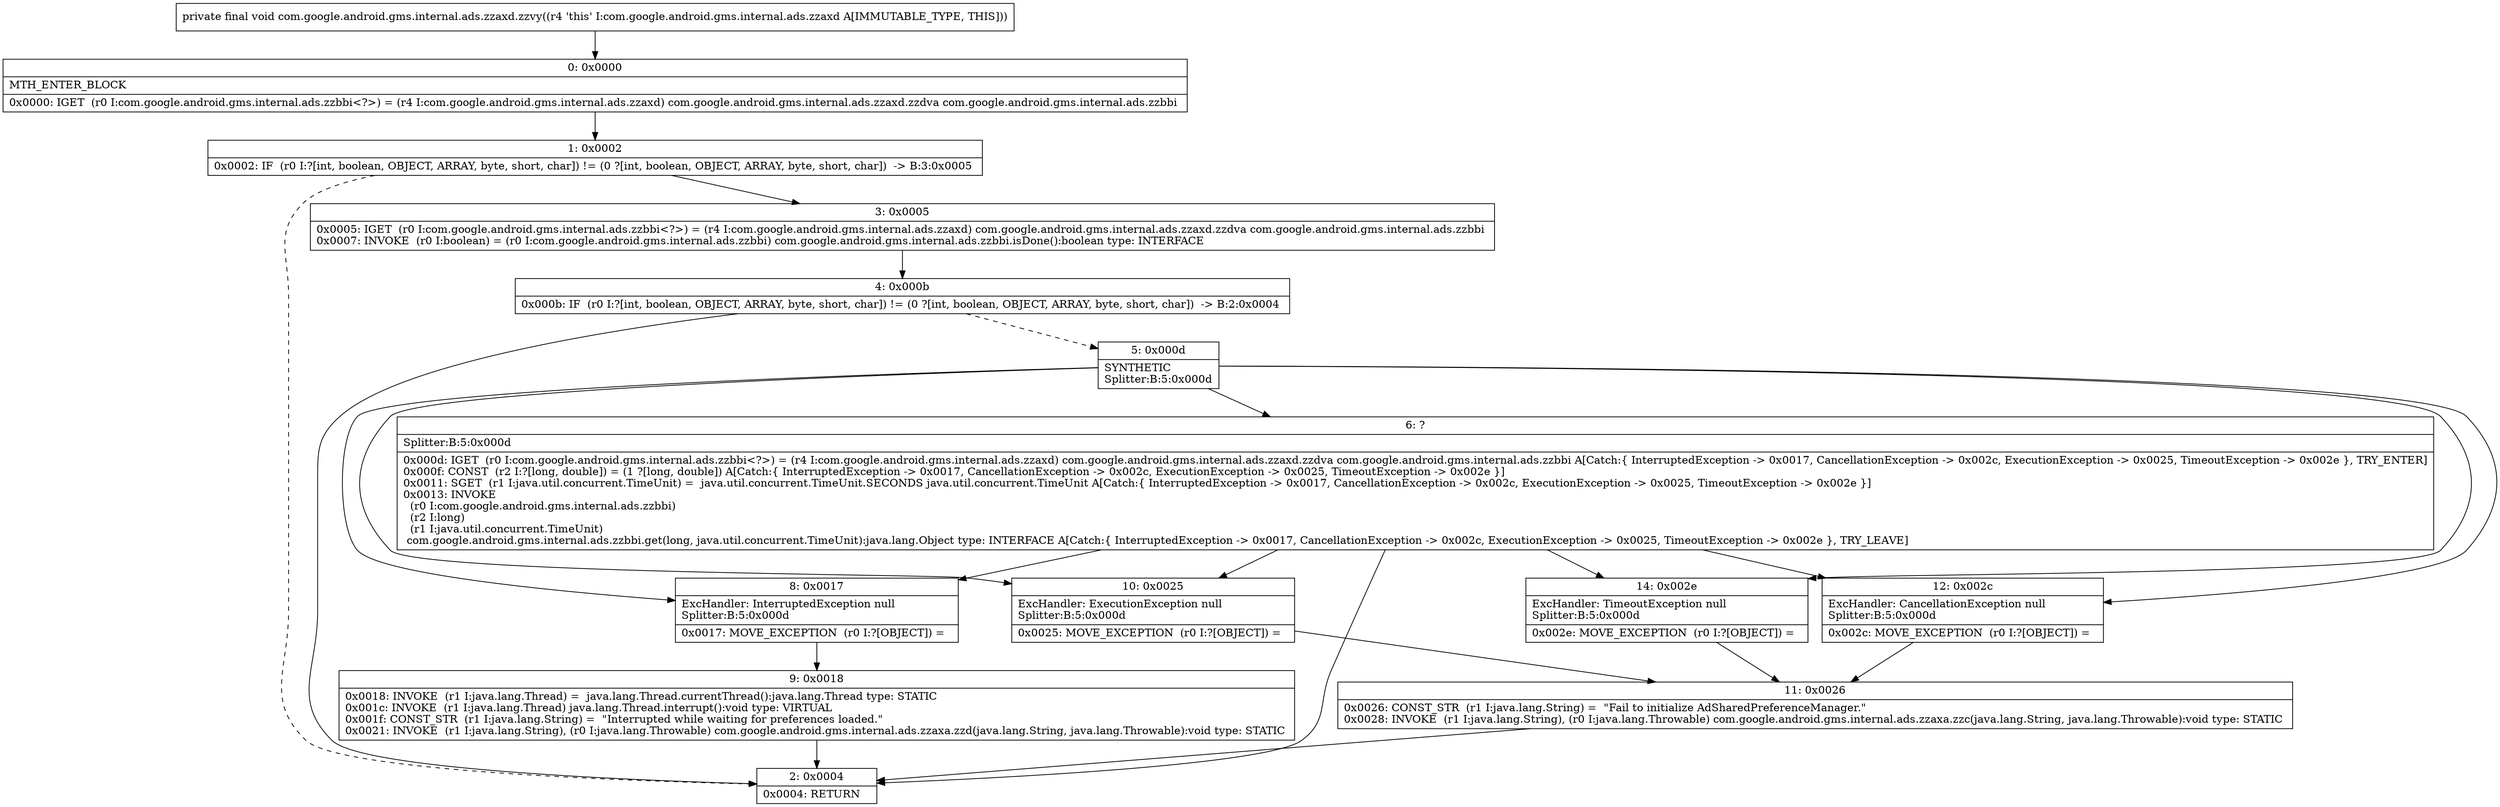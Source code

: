 digraph "CFG forcom.google.android.gms.internal.ads.zzaxd.zzvy()V" {
Node_0 [shape=record,label="{0\:\ 0x0000|MTH_ENTER_BLOCK\l|0x0000: IGET  (r0 I:com.google.android.gms.internal.ads.zzbbi\<?\>) = (r4 I:com.google.android.gms.internal.ads.zzaxd) com.google.android.gms.internal.ads.zzaxd.zzdva com.google.android.gms.internal.ads.zzbbi \l}"];
Node_1 [shape=record,label="{1\:\ 0x0002|0x0002: IF  (r0 I:?[int, boolean, OBJECT, ARRAY, byte, short, char]) != (0 ?[int, boolean, OBJECT, ARRAY, byte, short, char])  \-\> B:3:0x0005 \l}"];
Node_2 [shape=record,label="{2\:\ 0x0004|0x0004: RETURN   \l}"];
Node_3 [shape=record,label="{3\:\ 0x0005|0x0005: IGET  (r0 I:com.google.android.gms.internal.ads.zzbbi\<?\>) = (r4 I:com.google.android.gms.internal.ads.zzaxd) com.google.android.gms.internal.ads.zzaxd.zzdva com.google.android.gms.internal.ads.zzbbi \l0x0007: INVOKE  (r0 I:boolean) = (r0 I:com.google.android.gms.internal.ads.zzbbi) com.google.android.gms.internal.ads.zzbbi.isDone():boolean type: INTERFACE \l}"];
Node_4 [shape=record,label="{4\:\ 0x000b|0x000b: IF  (r0 I:?[int, boolean, OBJECT, ARRAY, byte, short, char]) != (0 ?[int, boolean, OBJECT, ARRAY, byte, short, char])  \-\> B:2:0x0004 \l}"];
Node_5 [shape=record,label="{5\:\ 0x000d|SYNTHETIC\lSplitter:B:5:0x000d\l}"];
Node_6 [shape=record,label="{6\:\ ?|Splitter:B:5:0x000d\l|0x000d: IGET  (r0 I:com.google.android.gms.internal.ads.zzbbi\<?\>) = (r4 I:com.google.android.gms.internal.ads.zzaxd) com.google.android.gms.internal.ads.zzaxd.zzdva com.google.android.gms.internal.ads.zzbbi A[Catch:\{ InterruptedException \-\> 0x0017, CancellationException \-\> 0x002c, ExecutionException \-\> 0x0025, TimeoutException \-\> 0x002e \}, TRY_ENTER]\l0x000f: CONST  (r2 I:?[long, double]) = (1 ?[long, double]) A[Catch:\{ InterruptedException \-\> 0x0017, CancellationException \-\> 0x002c, ExecutionException \-\> 0x0025, TimeoutException \-\> 0x002e \}]\l0x0011: SGET  (r1 I:java.util.concurrent.TimeUnit) =  java.util.concurrent.TimeUnit.SECONDS java.util.concurrent.TimeUnit A[Catch:\{ InterruptedException \-\> 0x0017, CancellationException \-\> 0x002c, ExecutionException \-\> 0x0025, TimeoutException \-\> 0x002e \}]\l0x0013: INVOKE  \l  (r0 I:com.google.android.gms.internal.ads.zzbbi)\l  (r2 I:long)\l  (r1 I:java.util.concurrent.TimeUnit)\l com.google.android.gms.internal.ads.zzbbi.get(long, java.util.concurrent.TimeUnit):java.lang.Object type: INTERFACE A[Catch:\{ InterruptedException \-\> 0x0017, CancellationException \-\> 0x002c, ExecutionException \-\> 0x0025, TimeoutException \-\> 0x002e \}, TRY_LEAVE]\l}"];
Node_8 [shape=record,label="{8\:\ 0x0017|ExcHandler: InterruptedException null\lSplitter:B:5:0x000d\l|0x0017: MOVE_EXCEPTION  (r0 I:?[OBJECT]) =  \l}"];
Node_9 [shape=record,label="{9\:\ 0x0018|0x0018: INVOKE  (r1 I:java.lang.Thread) =  java.lang.Thread.currentThread():java.lang.Thread type: STATIC \l0x001c: INVOKE  (r1 I:java.lang.Thread) java.lang.Thread.interrupt():void type: VIRTUAL \l0x001f: CONST_STR  (r1 I:java.lang.String) =  \"Interrupted while waiting for preferences loaded.\" \l0x0021: INVOKE  (r1 I:java.lang.String), (r0 I:java.lang.Throwable) com.google.android.gms.internal.ads.zzaxa.zzd(java.lang.String, java.lang.Throwable):void type: STATIC \l}"];
Node_10 [shape=record,label="{10\:\ 0x0025|ExcHandler: ExecutionException null\lSplitter:B:5:0x000d\l|0x0025: MOVE_EXCEPTION  (r0 I:?[OBJECT]) =  \l}"];
Node_11 [shape=record,label="{11\:\ 0x0026|0x0026: CONST_STR  (r1 I:java.lang.String) =  \"Fail to initialize AdSharedPreferenceManager.\" \l0x0028: INVOKE  (r1 I:java.lang.String), (r0 I:java.lang.Throwable) com.google.android.gms.internal.ads.zzaxa.zzc(java.lang.String, java.lang.Throwable):void type: STATIC \l}"];
Node_12 [shape=record,label="{12\:\ 0x002c|ExcHandler: CancellationException null\lSplitter:B:5:0x000d\l|0x002c: MOVE_EXCEPTION  (r0 I:?[OBJECT]) =  \l}"];
Node_14 [shape=record,label="{14\:\ 0x002e|ExcHandler: TimeoutException null\lSplitter:B:5:0x000d\l|0x002e: MOVE_EXCEPTION  (r0 I:?[OBJECT]) =  \l}"];
MethodNode[shape=record,label="{private final void com.google.android.gms.internal.ads.zzaxd.zzvy((r4 'this' I:com.google.android.gms.internal.ads.zzaxd A[IMMUTABLE_TYPE, THIS])) }"];
MethodNode -> Node_0;
Node_0 -> Node_1;
Node_1 -> Node_2[style=dashed];
Node_1 -> Node_3;
Node_3 -> Node_4;
Node_4 -> Node_2;
Node_4 -> Node_5[style=dashed];
Node_5 -> Node_6;
Node_5 -> Node_8;
Node_5 -> Node_12;
Node_5 -> Node_10;
Node_5 -> Node_14;
Node_6 -> Node_8;
Node_6 -> Node_12;
Node_6 -> Node_10;
Node_6 -> Node_14;
Node_6 -> Node_2;
Node_8 -> Node_9;
Node_9 -> Node_2;
Node_10 -> Node_11;
Node_11 -> Node_2;
Node_12 -> Node_11;
Node_14 -> Node_11;
}

